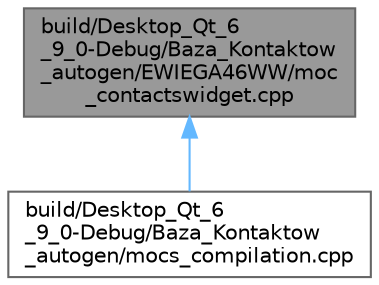 digraph "build/Desktop_Qt_6_9_0-Debug/Baza_Kontaktow_autogen/EWIEGA46WW/moc_contactswidget.cpp"
{
 // LATEX_PDF_SIZE
  bgcolor="transparent";
  edge [fontname=Helvetica,fontsize=10,labelfontname=Helvetica,labelfontsize=10];
  node [fontname=Helvetica,fontsize=10,shape=box,height=0.2,width=0.4];
  Node1 [id="Node000001",label="build/Desktop_Qt_6\l_9_0-Debug/Baza_Kontaktow\l_autogen/EWIEGA46WW/moc\l_contactswidget.cpp",height=0.2,width=0.4,color="gray40", fillcolor="grey60", style="filled", fontcolor="black",tooltip=" "];
  Node1 -> Node2 [id="edge1_Node000001_Node000002",dir="back",color="steelblue1",style="solid",tooltip=" "];
  Node2 [id="Node000002",label="build/Desktop_Qt_6\l_9_0-Debug/Baza_Kontaktow\l_autogen/mocs_compilation.cpp",height=0.2,width=0.4,color="grey40", fillcolor="white", style="filled",URL="$Desktop__Qt__6__9__0-Debug_2Baza__Kontaktow__autogen_2mocs__compilation_8cpp.html",tooltip=" "];
}
